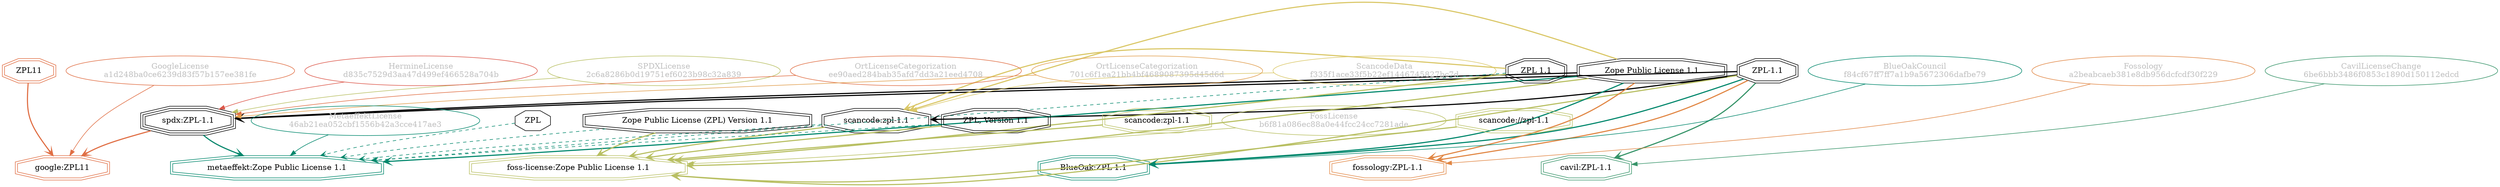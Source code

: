 strict digraph {
    node [shape=box];
    graph [splines=curved];
    4407 [label="SPDXLicense\n2c6a8286b0d19751ef6023b98c32a839"
         ,fontcolor=gray
         ,color="#b8bf62"
         ,fillcolor="beige;1"
         ,shape=ellipse];
    4408 [label="spdx:ZPL-1.1"
         ,shape=tripleoctagon];
    4409 [label="ZPL-1.1"
         ,shape=doubleoctagon];
    4410 [label="Zope Public License 1.1"
         ,shape=doubleoctagon];
    5619 [label="GoogleLicense\na1d248ba0ce6239d83f57b157ee381fe"
         ,fontcolor=gray
         ,color="#e06f45"
         ,fillcolor="beige;1"
         ,shape=ellipse];
    5620 [label="google:ZPL11"
         ,color="#e06f45"
         ,shape=doubleoctagon];
    5621 [label=ZPL11
         ,color="#e06f45"
         ,shape=doubleoctagon];
    9236 [label="BlueOakCouncil\nf84cf67ff7ff7a1b9a5672306dafbe79"
         ,fontcolor=gray
         ,color="#00876c"
         ,fillcolor="beige;1"
         ,shape=ellipse];
    9237 [label="BlueOak:ZPL-1.1"
         ,color="#00876c"
         ,shape=doubleoctagon];
    25817 [label="ScancodeData\nf335f1ace33f5b22ef1446745827bc7d"
          ,fontcolor=gray
          ,color="#dac767"
          ,fillcolor="beige;1"
          ,shape=ellipse];
    25818 [label="scancode:zpl-1.1"
          ,shape=doubleoctagon];
    25819 [label="ZPL 1.1"
          ,shape=doubleoctagon];
    26117 [label="Fossology\na2beabcaeb381e8db956dcfcdf30f229"
          ,fontcolor=gray
          ,color="#e18745"
          ,fillcolor="beige;1"
          ,shape=ellipse];
    26118 [label="fossology:ZPL-1.1"
          ,color="#e18745"
          ,shape=doubleoctagon];
    27241 [label=ZPL,shape=octagon];
    35269 [label="OrtLicenseCategorization\nee90aed284bab35afd7dd3a21eed4708"
          ,fontcolor=gray
          ,color="#e06f45"
          ,fillcolor="beige;1"
          ,shape=ellipse];
    36274 [label="OrtLicenseCategorization\n701c6f1ea21bb4bf4689087395d45d6d"
          ,fontcolor=gray
          ,color="#e09d4b"
          ,fillcolor="beige;1"
          ,shape=ellipse];
    38176 [label="CavilLicenseChange\n6be6bbb3486f0853c1890d150112edcd"
          ,fontcolor=gray
          ,color="#379469"
          ,fillcolor="beige;1"
          ,shape=ellipse];
    38177 [label="cavil:ZPL-1.1"
          ,color="#379469"
          ,shape=doubleoctagon];
    49840 [label="MetaeffektLicense\n46ab21ea052cbf1556b42a3cce417ae3"
          ,fontcolor=gray
          ,color="#00876c"
          ,fillcolor="beige;1"
          ,shape=ellipse];
    49841 [label="metaeffekt:Zope Public License 1.1"
          ,color="#00876c"
          ,shape=doubleoctagon];
    49842 [label="ZPL, Version 1.1"
          ,shape=doubleoctagon];
    49843 [label="Zope Public License (ZPL) Version 1.1"
          ,shape=doubleoctagon];
    50078 [label="HermineLicense\nd835c7529d3aa47d499ef466528a704b"
          ,fontcolor=gray
          ,color="#dc574a"
          ,fillcolor="beige;1"
          ,shape=ellipse];
    50872 [label="FossLicense\nb6f81a086ec88a0e44fcc24cc7281ade"
          ,fontcolor=gray
          ,color="#b8bf62"
          ,fillcolor="beige;1"
          ,shape=ellipse];
    50873 [label="foss-license:Zope Public License 1.1"
          ,color="#b8bf62"
          ,shape=doubleoctagon];
    50874 [label="scancode://zpl-1.1"
          ,color="#b8bf62"
          ,shape=doubleoctagon];
    50875 [label="scancode:zpl-1.1"
          ,color="#b8bf62"
          ,shape=doubleoctagon];
    4407 -> 4408 [weight=0.5
                 ,color="#b8bf62"];
    4408 -> 5620 [style=bold
                 ,arrowhead=vee
                 ,weight=0.7
                 ,color="#e06f45"];
    4408 -> 49841 [style=bold
                  ,arrowhead=vee
                  ,weight=0.7
                  ,color="#00876c"];
    4409 -> 4408 [style=bold
                 ,arrowhead=vee
                 ,weight=0.7];
    4409 -> 9237 [style=bold
                 ,arrowhead=vee
                 ,weight=0.7
                 ,color="#00876c"];
    4409 -> 25818 [style=bold
                  ,arrowhead=vee
                  ,weight=0.7];
    4409 -> 26118 [style=bold
                  ,arrowhead=vee
                  ,weight=0.7
                  ,color="#e18745"];
    4409 -> 38177 [style=bold
                  ,arrowhead=vee
                  ,weight=0.7
                  ,color="#379469"];
    4409 -> 38177 [style=bold
                  ,arrowhead=vee
                  ,weight=0.7
                  ,color="#379469"];
    4409 -> 50873 [style=bold
                  ,arrowhead=vee
                  ,weight=0.7
                  ,color="#b8bf62"];
    4410 -> 4408 [style=bold
                 ,arrowhead=vee
                 ,weight=0.7];
    4410 -> 9237 [style=bold
                 ,arrowhead=vee
                 ,weight=0.7
                 ,color="#00876c"];
    4410 -> 25818 [style=bold
                  ,arrowhead=vee
                  ,weight=0.7
                  ,color="#dac767"];
    4410 -> 26118 [style=bold
                  ,arrowhead=vee
                  ,weight=0.7
                  ,color="#e18745"];
    4410 -> 49841 [style=bold
                  ,arrowhead=vee
                  ,weight=0.7
                  ,color="#00876c"];
    4410 -> 50873 [style=bold
                  ,arrowhead=vee
                  ,weight=0.7
                  ,color="#b8bf62"];
    5619 -> 5620 [weight=0.5
                 ,color="#e06f45"];
    5621 -> 5620 [style=bold
                 ,arrowhead=vee
                 ,weight=0.7
                 ,color="#e06f45"];
    9236 -> 9237 [weight=0.5
                 ,color="#00876c"];
    25817 -> 25818 [weight=0.5
                   ,color="#dac767"];
    25818 -> 49841 [style=dashed
                   ,arrowhead=vee
                   ,weight=0.5
                   ,color="#00876c"];
    25818 -> 50873 [style=bold
                   ,arrowhead=vee
                   ,weight=0.7
                   ,color="#b8bf62"];
    25819 -> 25818 [style=bold
                   ,arrowhead=vee
                   ,weight=0.7
                   ,color="#dac767"];
    25819 -> 49841 [style=dashed
                   ,arrowhead=vee
                   ,weight=0.5
                   ,color="#00876c"];
    25819 -> 50873 [style=bold
                   ,arrowhead=vee
                   ,weight=0.7
                   ,color="#b8bf62"];
    26117 -> 26118 [weight=0.5
                   ,color="#e18745"];
    27241 -> 49841 [style=dashed
                   ,arrowhead=vee
                   ,weight=0.5
                   ,color="#00876c"];
    35269 -> 4408 [weight=0.5
                  ,color="#e06f45"];
    36274 -> 4408 [weight=0.5
                  ,color="#e09d4b"];
    38176 -> 38177 [weight=0.5
                   ,color="#379469"];
    49840 -> 49841 [weight=0.5
                   ,color="#00876c"];
    49842 -> 49841 [style=dashed
                   ,arrowhead=vee
                   ,weight=0.5
                   ,color="#00876c"];
    49842 -> 50873 [style=bold
                   ,arrowhead=vee
                   ,weight=0.7
                   ,color="#b8bf62"];
    49843 -> 49841 [style=dashed
                   ,arrowhead=vee
                   ,weight=0.5
                   ,color="#00876c"];
    49843 -> 50873 [style=bold
                   ,arrowhead=vee
                   ,weight=0.7
                   ,color="#b8bf62"];
    50078 -> 4408 [weight=0.5
                  ,color="#dc574a"];
    50872 -> 50873 [weight=0.5
                   ,color="#b8bf62"];
    50874 -> 50873 [style=bold
                   ,arrowhead=vee
                   ,weight=0.7
                   ,color="#b8bf62"];
    50875 -> 50873 [style=bold
                   ,arrowhead=vee
                   ,weight=0.7
                   ,color="#b8bf62"];
}
